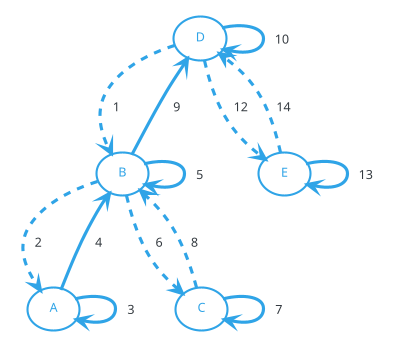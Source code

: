 @startuml
top to bottom direction
!theme cerulean-outline
(D) ..> (B): 1
(B) ..> (A): 2
(A) --> (A): 3
(A) --> (B): 4
(B) --> (B): 5
(B) ..> (C): 6
(C) --> (C): 7
(C) ..> (B): 8
(B) --> (D): 9
(D) --> (D): 10
(D) ..> (E): 12
(E) --> (E): 13
(E) ..> (D): 14
@enduml
